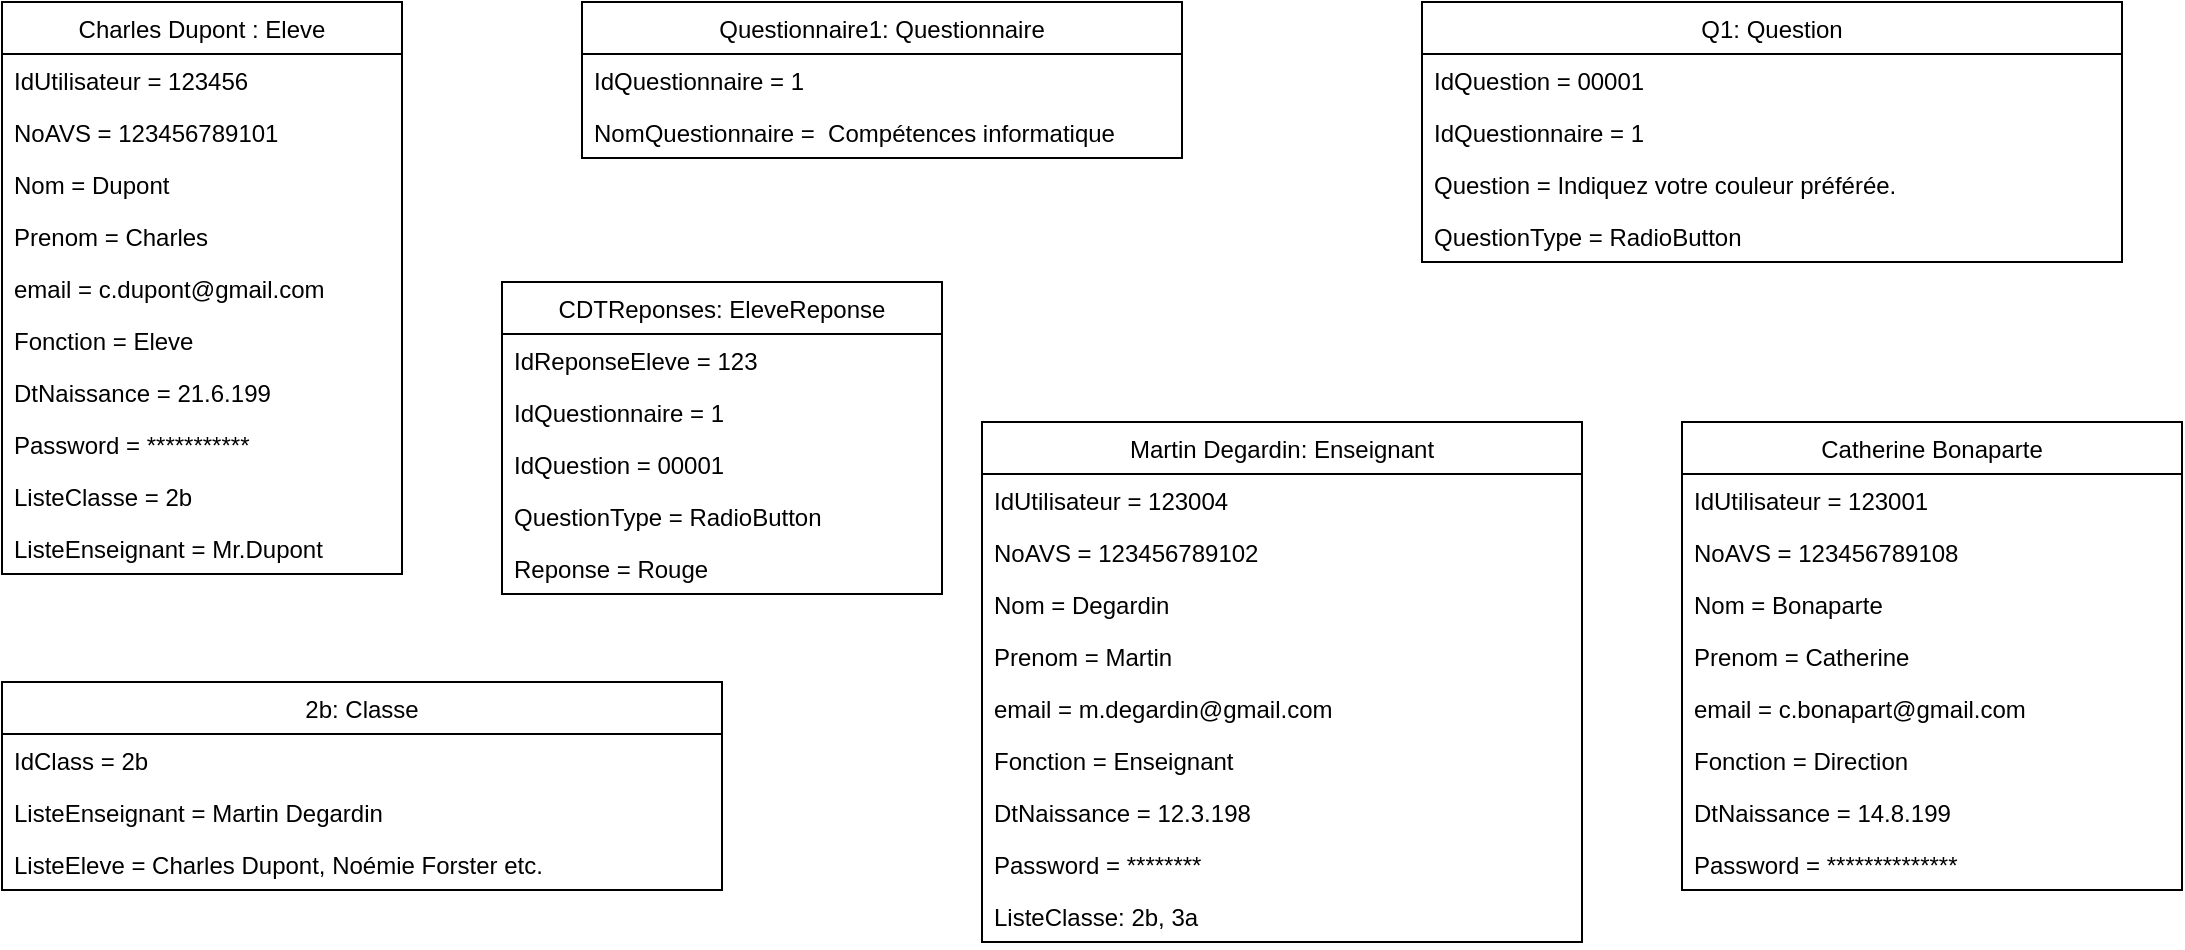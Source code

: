 <mxfile version="19.0.1" type="github">
  <diagram id="GS4NjSUJhHlFv-XAtIjA" name="Page-1">
    <mxGraphModel dx="1337" dy="542" grid="1" gridSize="10" guides="1" tooltips="1" connect="1" arrows="1" fold="1" page="1" pageScale="1" pageWidth="827" pageHeight="1169" math="0" shadow="0">
      <root>
        <mxCell id="0" />
        <mxCell id="1" parent="0" />
        <mxCell id="oU2hH9bfx2fnlEqYslfO-1" value="Charles Dupont : Eleve" style="swimlane;fontStyle=0;childLayout=stackLayout;horizontal=1;startSize=26;fillColor=none;horizontalStack=0;resizeParent=1;resizeParentMax=0;resizeLast=0;collapsible=1;marginBottom=0;" vertex="1" parent="1">
          <mxGeometry x="210" y="160" width="200" height="286" as="geometry" />
        </mxCell>
        <mxCell id="oU2hH9bfx2fnlEqYslfO-2" value="IdUtilisateur = 123456" style="text;strokeColor=none;fillColor=none;align=left;verticalAlign=top;spacingLeft=4;spacingRight=4;overflow=hidden;rotatable=0;points=[[0,0.5],[1,0.5]];portConstraint=eastwest;" vertex="1" parent="oU2hH9bfx2fnlEqYslfO-1">
          <mxGeometry y="26" width="200" height="26" as="geometry" />
        </mxCell>
        <mxCell id="oU2hH9bfx2fnlEqYslfO-3" value="NoAVS = 123456789101" style="text;strokeColor=none;fillColor=none;align=left;verticalAlign=top;spacingLeft=4;spacingRight=4;overflow=hidden;rotatable=0;points=[[0,0.5],[1,0.5]];portConstraint=eastwest;" vertex="1" parent="oU2hH9bfx2fnlEqYslfO-1">
          <mxGeometry y="52" width="200" height="26" as="geometry" />
        </mxCell>
        <mxCell id="oU2hH9bfx2fnlEqYslfO-4" value="Nom = Dupont" style="text;strokeColor=none;fillColor=none;align=left;verticalAlign=top;spacingLeft=4;spacingRight=4;overflow=hidden;rotatable=0;points=[[0,0.5],[1,0.5]];portConstraint=eastwest;" vertex="1" parent="oU2hH9bfx2fnlEqYslfO-1">
          <mxGeometry y="78" width="200" height="26" as="geometry" />
        </mxCell>
        <mxCell id="oU2hH9bfx2fnlEqYslfO-10" value="Prenom = Charles" style="text;strokeColor=none;fillColor=none;align=left;verticalAlign=top;spacingLeft=4;spacingRight=4;overflow=hidden;rotatable=0;points=[[0,0.5],[1,0.5]];portConstraint=eastwest;" vertex="1" parent="oU2hH9bfx2fnlEqYslfO-1">
          <mxGeometry y="104" width="200" height="26" as="geometry" />
        </mxCell>
        <mxCell id="oU2hH9bfx2fnlEqYslfO-49" value="email = c.dupont@gmail.com" style="text;strokeColor=none;fillColor=none;align=left;verticalAlign=top;spacingLeft=4;spacingRight=4;overflow=hidden;rotatable=0;points=[[0,0.5],[1,0.5]];portConstraint=eastwest;" vertex="1" parent="oU2hH9bfx2fnlEqYslfO-1">
          <mxGeometry y="130" width="200" height="26" as="geometry" />
        </mxCell>
        <mxCell id="oU2hH9bfx2fnlEqYslfO-9" value="Fonction = Eleve" style="text;strokeColor=none;fillColor=none;align=left;verticalAlign=top;spacingLeft=4;spacingRight=4;overflow=hidden;rotatable=0;points=[[0,0.5],[1,0.5]];portConstraint=eastwest;" vertex="1" parent="oU2hH9bfx2fnlEqYslfO-1">
          <mxGeometry y="156" width="200" height="26" as="geometry" />
        </mxCell>
        <mxCell id="oU2hH9bfx2fnlEqYslfO-8" value="DtNaissance = 21.6.199" style="text;strokeColor=none;fillColor=none;align=left;verticalAlign=top;spacingLeft=4;spacingRight=4;overflow=hidden;rotatable=0;points=[[0,0.5],[1,0.5]];portConstraint=eastwest;" vertex="1" parent="oU2hH9bfx2fnlEqYslfO-1">
          <mxGeometry y="182" width="200" height="26" as="geometry" />
        </mxCell>
        <mxCell id="oU2hH9bfx2fnlEqYslfO-7" value="Password = ***********" style="text;strokeColor=none;fillColor=none;align=left;verticalAlign=top;spacingLeft=4;spacingRight=4;overflow=hidden;rotatable=0;points=[[0,0.5],[1,0.5]];portConstraint=eastwest;" vertex="1" parent="oU2hH9bfx2fnlEqYslfO-1">
          <mxGeometry y="208" width="200" height="26" as="geometry" />
        </mxCell>
        <mxCell id="oU2hH9bfx2fnlEqYslfO-22" value="ListeClasse = 2b" style="text;strokeColor=none;fillColor=none;align=left;verticalAlign=top;spacingLeft=4;spacingRight=4;overflow=hidden;rotatable=0;points=[[0,0.5],[1,0.5]];portConstraint=eastwest;" vertex="1" parent="oU2hH9bfx2fnlEqYslfO-1">
          <mxGeometry y="234" width="200" height="26" as="geometry" />
        </mxCell>
        <mxCell id="oU2hH9bfx2fnlEqYslfO-21" value="ListeEnseignant = Mr.Dupont" style="text;strokeColor=none;fillColor=none;align=left;verticalAlign=top;spacingLeft=4;spacingRight=4;overflow=hidden;rotatable=0;points=[[0,0.5],[1,0.5]];portConstraint=eastwest;" vertex="1" parent="oU2hH9bfx2fnlEqYslfO-1">
          <mxGeometry y="260" width="200" height="26" as="geometry" />
        </mxCell>
        <mxCell id="oU2hH9bfx2fnlEqYslfO-11" value="Q1: Question" style="swimlane;fontStyle=0;childLayout=stackLayout;horizontal=1;startSize=26;fillColor=none;horizontalStack=0;resizeParent=1;resizeParentMax=0;resizeLast=0;collapsible=1;marginBottom=0;" vertex="1" parent="1">
          <mxGeometry x="920" y="160" width="350" height="130" as="geometry" />
        </mxCell>
        <mxCell id="oU2hH9bfx2fnlEqYslfO-12" value="IdQuestion = 00001" style="text;strokeColor=none;fillColor=none;align=left;verticalAlign=top;spacingLeft=4;spacingRight=4;overflow=hidden;rotatable=0;points=[[0,0.5],[1,0.5]];portConstraint=eastwest;" vertex="1" parent="oU2hH9bfx2fnlEqYslfO-11">
          <mxGeometry y="26" width="350" height="26" as="geometry" />
        </mxCell>
        <mxCell id="oU2hH9bfx2fnlEqYslfO-15" value="IdQuestionnaire = 1" style="text;strokeColor=none;fillColor=none;align=left;verticalAlign=top;spacingLeft=4;spacingRight=4;overflow=hidden;rotatable=0;points=[[0,0.5],[1,0.5]];portConstraint=eastwest;" vertex="1" parent="oU2hH9bfx2fnlEqYslfO-11">
          <mxGeometry y="52" width="350" height="26" as="geometry" />
        </mxCell>
        <mxCell id="oU2hH9bfx2fnlEqYslfO-13" value="Question = Indiquez votre couleur préférée." style="text;strokeColor=none;fillColor=none;align=left;verticalAlign=top;spacingLeft=4;spacingRight=4;overflow=hidden;rotatable=0;points=[[0,0.5],[1,0.5]];portConstraint=eastwest;" vertex="1" parent="oU2hH9bfx2fnlEqYslfO-11">
          <mxGeometry y="78" width="350" height="26" as="geometry" />
        </mxCell>
        <mxCell id="oU2hH9bfx2fnlEqYslfO-14" value="QuestionType = RadioButton" style="text;strokeColor=none;fillColor=none;align=left;verticalAlign=top;spacingLeft=4;spacingRight=4;overflow=hidden;rotatable=0;points=[[0,0.5],[1,0.5]];portConstraint=eastwest;" vertex="1" parent="oU2hH9bfx2fnlEqYslfO-11">
          <mxGeometry y="104" width="350" height="26" as="geometry" />
        </mxCell>
        <mxCell id="oU2hH9bfx2fnlEqYslfO-16" value="Questionnaire1: Questionnaire" style="swimlane;fontStyle=0;childLayout=stackLayout;horizontal=1;startSize=26;fillColor=none;horizontalStack=0;resizeParent=1;resizeParentMax=0;resizeLast=0;collapsible=1;marginBottom=0;" vertex="1" parent="1">
          <mxGeometry x="500" y="160" width="300" height="78" as="geometry" />
        </mxCell>
        <mxCell id="oU2hH9bfx2fnlEqYslfO-17" value="IdQuestionnaire = 1" style="text;strokeColor=none;fillColor=none;align=left;verticalAlign=top;spacingLeft=4;spacingRight=4;overflow=hidden;rotatable=0;points=[[0,0.5],[1,0.5]];portConstraint=eastwest;" vertex="1" parent="oU2hH9bfx2fnlEqYslfO-16">
          <mxGeometry y="26" width="300" height="26" as="geometry" />
        </mxCell>
        <mxCell id="oU2hH9bfx2fnlEqYslfO-18" value="NomQuestionnaire =  Compétences informatique" style="text;strokeColor=none;fillColor=none;align=left;verticalAlign=top;spacingLeft=4;spacingRight=4;overflow=hidden;rotatable=0;points=[[0,0.5],[1,0.5]];portConstraint=eastwest;" vertex="1" parent="oU2hH9bfx2fnlEqYslfO-16">
          <mxGeometry y="52" width="300" height="26" as="geometry" />
        </mxCell>
        <mxCell id="oU2hH9bfx2fnlEqYslfO-23" value="2b: Classe" style="swimlane;fontStyle=0;childLayout=stackLayout;horizontal=1;startSize=26;fillColor=none;horizontalStack=0;resizeParent=1;resizeParentMax=0;resizeLast=0;collapsible=1;marginBottom=0;" vertex="1" parent="1">
          <mxGeometry x="210" y="500" width="360" height="104" as="geometry" />
        </mxCell>
        <mxCell id="oU2hH9bfx2fnlEqYslfO-24" value="IdClass = 2b" style="text;strokeColor=none;fillColor=none;align=left;verticalAlign=top;spacingLeft=4;spacingRight=4;overflow=hidden;rotatable=0;points=[[0,0.5],[1,0.5]];portConstraint=eastwest;" vertex="1" parent="oU2hH9bfx2fnlEqYslfO-23">
          <mxGeometry y="26" width="360" height="26" as="geometry" />
        </mxCell>
        <mxCell id="oU2hH9bfx2fnlEqYslfO-25" value="ListeEnseignant = Martin Degardin" style="text;strokeColor=none;fillColor=none;align=left;verticalAlign=top;spacingLeft=4;spacingRight=4;overflow=hidden;rotatable=0;points=[[0,0.5],[1,0.5]];portConstraint=eastwest;" vertex="1" parent="oU2hH9bfx2fnlEqYslfO-23">
          <mxGeometry y="52" width="360" height="26" as="geometry" />
        </mxCell>
        <mxCell id="oU2hH9bfx2fnlEqYslfO-26" value="ListeEleve = Charles Dupont, Noémie Forster etc." style="text;strokeColor=none;fillColor=none;align=left;verticalAlign=top;spacingLeft=4;spacingRight=4;overflow=hidden;rotatable=0;points=[[0,0.5],[1,0.5]];portConstraint=eastwest;" vertex="1" parent="oU2hH9bfx2fnlEqYslfO-23">
          <mxGeometry y="78" width="360" height="26" as="geometry" />
        </mxCell>
        <mxCell id="oU2hH9bfx2fnlEqYslfO-27" value="Martin Degardin: Enseignant" style="swimlane;fontStyle=0;childLayout=stackLayout;horizontal=1;startSize=26;fillColor=none;horizontalStack=0;resizeParent=1;resizeParentMax=0;resizeLast=0;collapsible=1;marginBottom=0;" vertex="1" parent="1">
          <mxGeometry x="700" y="370" width="300" height="260" as="geometry" />
        </mxCell>
        <mxCell id="oU2hH9bfx2fnlEqYslfO-31" value="IdUtilisateur = 123004" style="text;strokeColor=none;fillColor=none;align=left;verticalAlign=top;spacingLeft=4;spacingRight=4;overflow=hidden;rotatable=0;points=[[0,0.5],[1,0.5]];portConstraint=eastwest;" vertex="1" parent="oU2hH9bfx2fnlEqYslfO-27">
          <mxGeometry y="26" width="300" height="26" as="geometry" />
        </mxCell>
        <mxCell id="oU2hH9bfx2fnlEqYslfO-32" value="NoAVS = 123456789102" style="text;strokeColor=none;fillColor=none;align=left;verticalAlign=top;spacingLeft=4;spacingRight=4;overflow=hidden;rotatable=0;points=[[0,0.5],[1,0.5]];portConstraint=eastwest;" vertex="1" parent="oU2hH9bfx2fnlEqYslfO-27">
          <mxGeometry y="52" width="300" height="26" as="geometry" />
        </mxCell>
        <mxCell id="oU2hH9bfx2fnlEqYslfO-33" value="Nom = Degardin" style="text;strokeColor=none;fillColor=none;align=left;verticalAlign=top;spacingLeft=4;spacingRight=4;overflow=hidden;rotatable=0;points=[[0,0.5],[1,0.5]];portConstraint=eastwest;" vertex="1" parent="oU2hH9bfx2fnlEqYslfO-27">
          <mxGeometry y="78" width="300" height="26" as="geometry" />
        </mxCell>
        <mxCell id="oU2hH9bfx2fnlEqYslfO-34" value="Prenom = Martin" style="text;strokeColor=none;fillColor=none;align=left;verticalAlign=top;spacingLeft=4;spacingRight=4;overflow=hidden;rotatable=0;points=[[0,0.5],[1,0.5]];portConstraint=eastwest;" vertex="1" parent="oU2hH9bfx2fnlEqYslfO-27">
          <mxGeometry y="104" width="300" height="26" as="geometry" />
        </mxCell>
        <mxCell id="oU2hH9bfx2fnlEqYslfO-48" value="email = m.degardin@gmail.com" style="text;strokeColor=none;fillColor=none;align=left;verticalAlign=top;spacingLeft=4;spacingRight=4;overflow=hidden;rotatable=0;points=[[0,0.5],[1,0.5]];portConstraint=eastwest;" vertex="1" parent="oU2hH9bfx2fnlEqYslfO-27">
          <mxGeometry y="130" width="300" height="26" as="geometry" />
        </mxCell>
        <mxCell id="oU2hH9bfx2fnlEqYslfO-35" value="Fonction = Enseignant" style="text;strokeColor=none;fillColor=none;align=left;verticalAlign=top;spacingLeft=4;spacingRight=4;overflow=hidden;rotatable=0;points=[[0,0.5],[1,0.5]];portConstraint=eastwest;" vertex="1" parent="oU2hH9bfx2fnlEqYslfO-27">
          <mxGeometry y="156" width="300" height="26" as="geometry" />
        </mxCell>
        <mxCell id="oU2hH9bfx2fnlEqYslfO-36" value="DtNaissance = 12.3.198" style="text;strokeColor=none;fillColor=none;align=left;verticalAlign=top;spacingLeft=4;spacingRight=4;overflow=hidden;rotatable=0;points=[[0,0.5],[1,0.5]];portConstraint=eastwest;" vertex="1" parent="oU2hH9bfx2fnlEqYslfO-27">
          <mxGeometry y="182" width="300" height="26" as="geometry" />
        </mxCell>
        <mxCell id="oU2hH9bfx2fnlEqYslfO-37" value="Password = ********" style="text;strokeColor=none;fillColor=none;align=left;verticalAlign=top;spacingLeft=4;spacingRight=4;overflow=hidden;rotatable=0;points=[[0,0.5],[1,0.5]];portConstraint=eastwest;" vertex="1" parent="oU2hH9bfx2fnlEqYslfO-27">
          <mxGeometry y="208" width="300" height="26" as="geometry" />
        </mxCell>
        <mxCell id="oU2hH9bfx2fnlEqYslfO-28" value="ListeClasse: 2b, 3a" style="text;strokeColor=none;fillColor=none;align=left;verticalAlign=top;spacingLeft=4;spacingRight=4;overflow=hidden;rotatable=0;points=[[0,0.5],[1,0.5]];portConstraint=eastwest;" vertex="1" parent="oU2hH9bfx2fnlEqYslfO-27">
          <mxGeometry y="234" width="300" height="26" as="geometry" />
        </mxCell>
        <mxCell id="oU2hH9bfx2fnlEqYslfO-38" value="Catherine Bonaparte" style="swimlane;fontStyle=0;childLayout=stackLayout;horizontal=1;startSize=26;fillColor=none;horizontalStack=0;resizeParent=1;resizeParentMax=0;resizeLast=0;collapsible=1;marginBottom=0;" vertex="1" parent="1">
          <mxGeometry x="1050" y="370" width="250" height="234" as="geometry" />
        </mxCell>
        <mxCell id="oU2hH9bfx2fnlEqYslfO-39" value="IdUtilisateur = 123001" style="text;strokeColor=none;fillColor=none;align=left;verticalAlign=top;spacingLeft=4;spacingRight=4;overflow=hidden;rotatable=0;points=[[0,0.5],[1,0.5]];portConstraint=eastwest;" vertex="1" parent="oU2hH9bfx2fnlEqYslfO-38">
          <mxGeometry y="26" width="250" height="26" as="geometry" />
        </mxCell>
        <mxCell id="oU2hH9bfx2fnlEqYslfO-40" value="NoAVS = 123456789108" style="text;strokeColor=none;fillColor=none;align=left;verticalAlign=top;spacingLeft=4;spacingRight=4;overflow=hidden;rotatable=0;points=[[0,0.5],[1,0.5]];portConstraint=eastwest;" vertex="1" parent="oU2hH9bfx2fnlEqYslfO-38">
          <mxGeometry y="52" width="250" height="26" as="geometry" />
        </mxCell>
        <mxCell id="oU2hH9bfx2fnlEqYslfO-41" value="Nom = Bonaparte" style="text;strokeColor=none;fillColor=none;align=left;verticalAlign=top;spacingLeft=4;spacingRight=4;overflow=hidden;rotatable=0;points=[[0,0.5],[1,0.5]];portConstraint=eastwest;" vertex="1" parent="oU2hH9bfx2fnlEqYslfO-38">
          <mxGeometry y="78" width="250" height="26" as="geometry" />
        </mxCell>
        <mxCell id="oU2hH9bfx2fnlEqYslfO-46" value="Prenom = Catherine" style="text;strokeColor=none;fillColor=none;align=left;verticalAlign=top;spacingLeft=4;spacingRight=4;overflow=hidden;rotatable=0;points=[[0,0.5],[1,0.5]];portConstraint=eastwest;" vertex="1" parent="oU2hH9bfx2fnlEqYslfO-38">
          <mxGeometry y="104" width="250" height="26" as="geometry" />
        </mxCell>
        <mxCell id="oU2hH9bfx2fnlEqYslfO-47" value="email = c.bonapart@gmail.com" style="text;strokeColor=none;fillColor=none;align=left;verticalAlign=top;spacingLeft=4;spacingRight=4;overflow=hidden;rotatable=0;points=[[0,0.5],[1,0.5]];portConstraint=eastwest;" vertex="1" parent="oU2hH9bfx2fnlEqYslfO-38">
          <mxGeometry y="130" width="250" height="26" as="geometry" />
        </mxCell>
        <mxCell id="oU2hH9bfx2fnlEqYslfO-45" value="Fonction = Direction" style="text;strokeColor=none;fillColor=none;align=left;verticalAlign=top;spacingLeft=4;spacingRight=4;overflow=hidden;rotatable=0;points=[[0,0.5],[1,0.5]];portConstraint=eastwest;" vertex="1" parent="oU2hH9bfx2fnlEqYslfO-38">
          <mxGeometry y="156" width="250" height="26" as="geometry" />
        </mxCell>
        <mxCell id="oU2hH9bfx2fnlEqYslfO-44" value="DtNaissance = 14.8.199" style="text;strokeColor=none;fillColor=none;align=left;verticalAlign=top;spacingLeft=4;spacingRight=4;overflow=hidden;rotatable=0;points=[[0,0.5],[1,0.5]];portConstraint=eastwest;" vertex="1" parent="oU2hH9bfx2fnlEqYslfO-38">
          <mxGeometry y="182" width="250" height="26" as="geometry" />
        </mxCell>
        <mxCell id="oU2hH9bfx2fnlEqYslfO-43" value="Password = **************" style="text;strokeColor=none;fillColor=none;align=left;verticalAlign=top;spacingLeft=4;spacingRight=4;overflow=hidden;rotatable=0;points=[[0,0.5],[1,0.5]];portConstraint=eastwest;" vertex="1" parent="oU2hH9bfx2fnlEqYslfO-38">
          <mxGeometry y="208" width="250" height="26" as="geometry" />
        </mxCell>
        <mxCell id="oU2hH9bfx2fnlEqYslfO-50" value="CDTReponses: EleveReponse" style="swimlane;fontStyle=0;childLayout=stackLayout;horizontal=1;startSize=26;fillColor=none;horizontalStack=0;resizeParent=1;resizeParentMax=0;resizeLast=0;collapsible=1;marginBottom=0;" vertex="1" parent="1">
          <mxGeometry x="460" y="300" width="220" height="156" as="geometry" />
        </mxCell>
        <mxCell id="oU2hH9bfx2fnlEqYslfO-51" value="IdReponseEleve = 123" style="text;strokeColor=none;fillColor=none;align=left;verticalAlign=top;spacingLeft=4;spacingRight=4;overflow=hidden;rotatable=0;points=[[0,0.5],[1,0.5]];portConstraint=eastwest;" vertex="1" parent="oU2hH9bfx2fnlEqYslfO-50">
          <mxGeometry y="26" width="220" height="26" as="geometry" />
        </mxCell>
        <mxCell id="oU2hH9bfx2fnlEqYslfO-54" value="IdQuestionnaire = 1" style="text;strokeColor=none;fillColor=none;align=left;verticalAlign=top;spacingLeft=4;spacingRight=4;overflow=hidden;rotatable=0;points=[[0,0.5],[1,0.5]];portConstraint=eastwest;" vertex="1" parent="oU2hH9bfx2fnlEqYslfO-50">
          <mxGeometry y="52" width="220" height="26" as="geometry" />
        </mxCell>
        <mxCell id="oU2hH9bfx2fnlEqYslfO-52" value="IdQuestion = 00001" style="text;strokeColor=none;fillColor=none;align=left;verticalAlign=top;spacingLeft=4;spacingRight=4;overflow=hidden;rotatable=0;points=[[0,0.5],[1,0.5]];portConstraint=eastwest;" vertex="1" parent="oU2hH9bfx2fnlEqYslfO-50">
          <mxGeometry y="78" width="220" height="26" as="geometry" />
        </mxCell>
        <mxCell id="oU2hH9bfx2fnlEqYslfO-53" value="QuestionType = RadioButton" style="text;strokeColor=none;fillColor=none;align=left;verticalAlign=top;spacingLeft=4;spacingRight=4;overflow=hidden;rotatable=0;points=[[0,0.5],[1,0.5]];portConstraint=eastwest;" vertex="1" parent="oU2hH9bfx2fnlEqYslfO-50">
          <mxGeometry y="104" width="220" height="26" as="geometry" />
        </mxCell>
        <mxCell id="oU2hH9bfx2fnlEqYslfO-55" value="Reponse = Rouge" style="text;strokeColor=none;fillColor=none;align=left;verticalAlign=top;spacingLeft=4;spacingRight=4;overflow=hidden;rotatable=0;points=[[0,0.5],[1,0.5]];portConstraint=eastwest;" vertex="1" parent="oU2hH9bfx2fnlEqYslfO-50">
          <mxGeometry y="130" width="220" height="26" as="geometry" />
        </mxCell>
      </root>
    </mxGraphModel>
  </diagram>
</mxfile>
